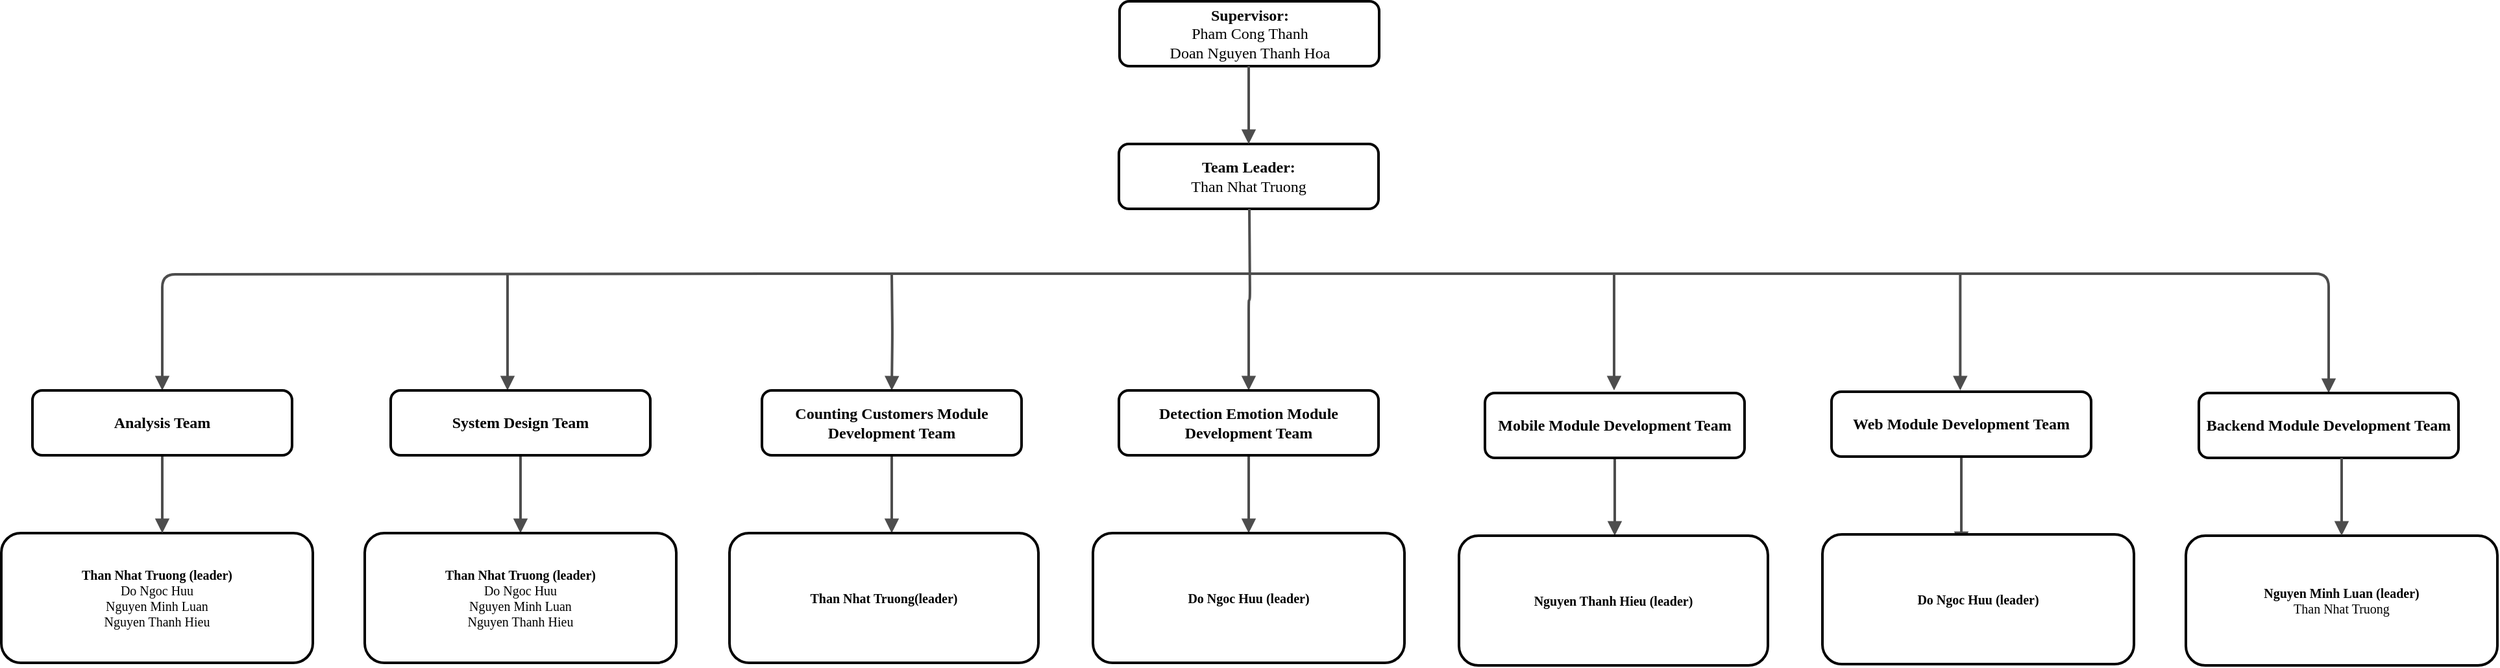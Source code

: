 <mxfile version="14.4.3" type="device"><diagram name="Page-1" id="19d8dcba-68ad-dc05-1034-9cf7b2a963f6"><mxGraphModel dx="1346" dy="778" grid="1" gridSize="10" guides="1" tooltips="1" connect="1" arrows="1" fold="1" page="1" pageScale="1" pageWidth="1100" pageHeight="850" background="#ffffff" math="0" shadow="0"><root><mxCell id="0"/><mxCell id="1" parent="0"/><mxCell id="218ae93e1282097f-12" value="&lt;b&gt;Than Nhat Truong (leader)&lt;/b&gt;&lt;br&gt;Do Ngoc Huu&lt;br&gt;Nguyen Minh Luan&lt;br&gt;Nguyen Thanh Hieu" style="whiteSpace=wrap;html=1;rounded=1;shadow=0;comic=0;strokeWidth=2;fontFamily=Verdana;align=center;fontSize=10;" parent="1" vertex="1"><mxGeometry x="399" y="440" width="240" height="100" as="geometry"/></mxCell><mxCell id="218ae93e1282097f-42" value="" style="edgeStyle=orthogonalEdgeStyle;rounded=1;html=1;labelBackgroundColor=none;endArrow=block;endFill=1;strokeColor=#4D4D4D;strokeWidth=2;fontFamily=Verdana;fontSize=12;fontStyle=1" parent="1" target="6257edae8c83ed4a-12" edge="1"><mxGeometry relative="1" as="geometry"><mxPoint x="1085" y="240" as="sourcePoint"/></mxGeometry></mxCell><mxCell id="218ae93e1282097f-45" value="" style="edgeStyle=elbowEdgeStyle;rounded=1;html=1;labelBackgroundColor=none;endArrow=block;endFill=1;strokeColor=#4D4D4D;strokeWidth=2;fontFamily=Verdana;fontSize=12;fontStyle=1" parent="1" target="6257edae8c83ed4a-21" edge="1"><mxGeometry relative="1" as="geometry"><mxPoint x="789" y="240" as="sourcePoint"/></mxGeometry></mxCell><mxCell id="218ae93e1282097f-46" value="" style="edgeStyle=orthogonalEdgeStyle;rounded=1;html=1;labelBackgroundColor=none;endArrow=block;endFill=1;strokeColor=#4D4D4D;strokeWidth=2;fontFamily=Verdana;fontSize=12;fontStyle=1" parent="1" target="218ae93e1282097f-8" edge="1"><mxGeometry relative="1" as="geometry"><mxPoint x="990" y="240" as="sourcePoint"/></mxGeometry></mxCell><mxCell id="218ae93e1282097f-47" value="" style="edgeStyle=orthogonalEdgeStyle;rounded=1;html=1;labelBackgroundColor=none;endArrow=block;endFill=1;strokeColor=#4D4D4D;strokeWidth=2;fontFamily=Verdana;fontSize=12;fontStyle=1;entryX=0.5;entryY=0;entryDx=0;entryDy=0;" parent="1" target="6yu_U1ot-0wTYPTdt375-10" edge="1"><mxGeometry relative="1" as="geometry"><mxPoint x="990" y="240" as="sourcePoint"/><mxPoint x="2091" y="310" as="targetPoint"/><Array as="points"><mxPoint x="2192" y="240"/></Array></mxGeometry></mxCell><mxCell id="218ae93e1282097f-49" value="" style="edgeStyle=elbowEdgeStyle;rounded=1;html=1;labelBackgroundColor=none;endArrow=block;endFill=1;strokeColor=#4D4D4D;strokeWidth=2;fontFamily=Verdana;fontSize=10;" parent="1" source="218ae93e1282097f-5" edge="1"><mxGeometry relative="1" as="geometry"><mxPoint x="1909" y="450" as="targetPoint"/></mxGeometry></mxCell><mxCell id="218ae93e1282097f-50" value="" style="edgeStyle=orthogonalEdgeStyle;rounded=1;html=1;labelBackgroundColor=none;endArrow=block;endFill=1;strokeColor=#4D4D4D;strokeWidth=2;fontFamily=Verdana;fontSize=10;" parent="1" source="6257edae8c83ed4a-24" edge="1"><mxGeometry relative="1" as="geometry"><mxPoint x="1642" y="442" as="targetPoint"/></mxGeometry></mxCell><mxCell id="218ae93e1282097f-51" value="" style="edgeStyle=elbowEdgeStyle;rounded=1;html=1;labelBackgroundColor=none;endArrow=block;endFill=1;strokeColor=#4D4D4D;strokeWidth=2;fontFamily=Verdana;fontSize=10;" parent="1" source="6257edae8c83ed4a-12" edge="1"><mxGeometry relative="1" as="geometry"><mxPoint x="1085" y="440" as="targetPoint"/></mxGeometry></mxCell><mxCell id="218ae93e1282097f-52" value="" style="edgeStyle=elbowEdgeStyle;rounded=1;html=1;labelBackgroundColor=none;endArrow=block;endFill=1;strokeColor=#4D4D4D;strokeWidth=2;fontFamily=Verdana;fontSize=10;" parent="1" source="6257edae8c83ed4a-21" edge="1"><mxGeometry relative="1" as="geometry"><mxPoint x="799" y="440" as="targetPoint"/></mxGeometry></mxCell><mxCell id="218ae93e1282097f-53" value="" style="edgeStyle=elbowEdgeStyle;rounded=1;html=1;labelBackgroundColor=none;endArrow=block;endFill=1;strokeColor=#4D4D4D;strokeWidth=2;fontFamily=Verdana;fontSize=10;" parent="1" source="218ae93e1282097f-8" target="218ae93e1282097f-12" edge="1"><mxGeometry relative="1" as="geometry"/></mxCell><mxCell id="218ae93e1282097f-8" value="Analysis Team" style="whiteSpace=wrap;html=1;rounded=1;shadow=0;comic=0;strokeWidth=2;fontFamily=Verdana;align=center;fontSize=12;fontStyle=1" parent="1" vertex="1"><mxGeometry x="423" y="330" width="200" height="50" as="geometry"/></mxCell><mxCell id="6257edae8c83ed4a-21" value="System Design Team" style="whiteSpace=wrap;html=1;rounded=1;shadow=0;comic=0;strokeWidth=2;fontFamily=Verdana;align=center;fontSize=12;fontStyle=1" parent="1" vertex="1"><mxGeometry x="699" y="330" width="200" height="50" as="geometry"/></mxCell><mxCell id="6257edae8c83ed4a-12" value="Counting Customers Module Development Team" style="whiteSpace=wrap;html=1;rounded=1;shadow=0;comic=0;strokeWidth=2;fontFamily=Verdana;align=center;fontSize=12;fontStyle=1" parent="1" vertex="1"><mxGeometry x="985" y="330" width="200" height="50" as="geometry"/></mxCell><mxCell id="6257edae8c83ed4a-1" value="Team Leader:&lt;br&gt;&lt;span style=&quot;font-weight: normal&quot;&gt;Than Nhat Truong&lt;/span&gt;" style="whiteSpace=wrap;html=1;rounded=1;shadow=0;comic=0;strokeWidth=2;fontFamily=Verdana;align=center;fontSize=12;fontStyle=1" parent="1" vertex="1"><mxGeometry x="1260" y="140" width="200" height="50" as="geometry"/></mxCell><mxCell id="6257edae8c83ed4a-24" value="Mobile Module Development Team" style="whiteSpace=wrap;html=1;rounded=1;shadow=0;comic=0;strokeWidth=2;fontFamily=Verdana;align=center;fontSize=12;fontStyle=1" parent="1" vertex="1"><mxGeometry x="1542" y="332" width="200" height="50" as="geometry"/></mxCell><mxCell id="218ae93e1282097f-5" value="Web Module Development Team" style="whiteSpace=wrap;html=1;rounded=1;shadow=0;comic=0;strokeWidth=2;fontFamily=Verdana;align=center;fontSize=12;fontStyle=1" parent="1" vertex="1"><mxGeometry x="1809" y="331" width="200" height="50" as="geometry"/></mxCell><mxCell id="6yu_U1ot-0wTYPTdt375-3" value="Supervisor:&lt;br&gt;&lt;span style=&quot;font-weight: normal&quot;&gt;Pham Cong Thanh&lt;/span&gt;&lt;br&gt;&lt;span style=&quot;font-weight: normal&quot;&gt;Doan Nguyen Thanh Hoa&lt;/span&gt;" style="whiteSpace=wrap;html=1;rounded=1;shadow=0;comic=0;strokeWidth=2;fontFamily=Verdana;align=center;fontSize=12;fontStyle=1" parent="1" vertex="1"><mxGeometry x="1260.5" y="30" width="200" height="50" as="geometry"/></mxCell><mxCell id="6yu_U1ot-0wTYPTdt375-5" value="" style="edgeStyle=elbowEdgeStyle;rounded=1;html=1;labelBackgroundColor=none;endArrow=block;endFill=1;strokeColor=#4D4D4D;strokeWidth=2;fontFamily=Verdana;fontSize=10;" parent="1" edge="1"><mxGeometry relative="1" as="geometry"><mxPoint x="1360" y="80" as="sourcePoint"/><mxPoint x="1360" y="140" as="targetPoint"/></mxGeometry></mxCell><mxCell id="6yu_U1ot-0wTYPTdt375-6" value="&lt;b&gt;Than Nhat Truong(leader)&lt;/b&gt;" style="whiteSpace=wrap;html=1;rounded=1;shadow=0;comic=0;strokeWidth=2;fontFamily=Verdana;align=center;fontSize=10;" parent="1" vertex="1"><mxGeometry x="960" y="440" width="238" height="100" as="geometry"/></mxCell><mxCell id="6yu_U1ot-0wTYPTdt375-7" value="&lt;b&gt;Than Nhat Truong (leader)&lt;/b&gt;&lt;br&gt;Do Ngoc Huu&lt;br&gt;Nguyen Minh Luan&lt;br&gt;Nguyen Thanh Hieu" style="whiteSpace=wrap;html=1;rounded=1;shadow=0;comic=0;strokeWidth=2;fontFamily=Verdana;align=center;fontSize=10;" parent="1" vertex="1"><mxGeometry x="679" y="440" width="240" height="100" as="geometry"/></mxCell><mxCell id="6yu_U1ot-0wTYPTdt375-8" value="&lt;b&gt;Do Ngoc Huu (leader)&lt;/b&gt;" style="whiteSpace=wrap;html=1;rounded=1;shadow=0;comic=0;strokeWidth=2;fontFamily=Verdana;align=center;fontSize=10;" parent="1" vertex="1"><mxGeometry x="1802" y="441" width="240" height="100" as="geometry"/></mxCell><mxCell id="6yu_U1ot-0wTYPTdt375-9" value="&lt;b&gt;Nguyen Thanh Hieu (leader)&lt;/b&gt;" style="whiteSpace=wrap;html=1;rounded=1;shadow=0;comic=0;strokeWidth=2;fontFamily=Verdana;align=center;fontSize=10;" parent="1" vertex="1"><mxGeometry x="1522" y="442" width="238" height="100" as="geometry"/></mxCell><mxCell id="6yu_U1ot-0wTYPTdt375-10" value="Backend Module Development Team" style="whiteSpace=wrap;html=1;rounded=1;shadow=0;comic=0;strokeWidth=2;fontFamily=Verdana;align=center;fontSize=12;fontStyle=1" parent="1" vertex="1"><mxGeometry x="2092" y="332" width="200" height="50" as="geometry"/></mxCell><mxCell id="6yu_U1ot-0wTYPTdt375-11" value="&lt;b&gt;Nguyen Minh Luan (leader)&lt;/b&gt;&lt;br&gt;Than Nhat Truong" style="whiteSpace=wrap;html=1;rounded=1;shadow=0;comic=0;strokeWidth=2;fontFamily=Verdana;align=center;fontSize=10;" parent="1" vertex="1"><mxGeometry x="2082" y="442" width="240" height="100" as="geometry"/></mxCell><mxCell id="6yu_U1ot-0wTYPTdt375-12" value="" style="edgeStyle=elbowEdgeStyle;rounded=1;html=1;labelBackgroundColor=none;endArrow=block;endFill=1;strokeColor=#4D4D4D;strokeWidth=2;fontFamily=Verdana;fontSize=10;" parent="1" edge="1"><mxGeometry relative="1" as="geometry"><mxPoint x="2202" y="382" as="sourcePoint"/><mxPoint x="2202" y="442" as="targetPoint"/></mxGeometry></mxCell><mxCell id="6yu_U1ot-0wTYPTdt375-13" value="" style="edgeStyle=orthogonalEdgeStyle;rounded=1;html=1;labelBackgroundColor=none;endArrow=block;endFill=1;strokeColor=#4D4D4D;strokeWidth=2;fontFamily=Verdana;fontSize=12;fontStyle=1" parent="1" edge="1"><mxGeometry relative="1" as="geometry"><mxPoint x="1641.5" y="240" as="sourcePoint"/><mxPoint x="1641.5" y="330" as="targetPoint"/></mxGeometry></mxCell><mxCell id="6yu_U1ot-0wTYPTdt375-14" value="" style="edgeStyle=orthogonalEdgeStyle;rounded=1;html=1;labelBackgroundColor=none;endArrow=block;endFill=1;strokeColor=#4D4D4D;strokeWidth=2;fontFamily=Verdana;fontSize=12;fontStyle=1;entryX=0.5;entryY=0;entryDx=0;entryDy=0;" parent="1" target="6yu_U1ot-0wTYPTdt375-17" edge="1"><mxGeometry relative="1" as="geometry"><mxPoint x="1360.5" y="190" as="sourcePoint"/><mxPoint x="1360.08" y="240.0" as="targetPoint"/><Array as="points"/></mxGeometry></mxCell><mxCell id="6yu_U1ot-0wTYPTdt375-16" value="" style="edgeStyle=elbowEdgeStyle;rounded=1;html=1;labelBackgroundColor=none;endArrow=block;endFill=1;strokeColor=#4D4D4D;strokeWidth=2;fontFamily=Verdana;fontSize=10;" parent="1" source="6yu_U1ot-0wTYPTdt375-17" edge="1"><mxGeometry relative="1" as="geometry"><mxPoint x="1360" y="440" as="targetPoint"/></mxGeometry></mxCell><mxCell id="6yu_U1ot-0wTYPTdt375-17" value="Detection Emotion Module Development Team" style="whiteSpace=wrap;html=1;rounded=1;shadow=0;comic=0;strokeWidth=2;fontFamily=Verdana;align=center;fontSize=12;fontStyle=1" parent="1" vertex="1"><mxGeometry x="1260" y="330" width="200" height="50" as="geometry"/></mxCell><mxCell id="6yu_U1ot-0wTYPTdt375-18" value="&lt;b&gt;Do Ngoc Huu (leader)&lt;/b&gt;" style="whiteSpace=wrap;html=1;rounded=1;shadow=0;comic=0;strokeWidth=2;fontFamily=Verdana;align=center;fontSize=10;" parent="1" vertex="1"><mxGeometry x="1240" y="440" width="240" height="100" as="geometry"/></mxCell><mxCell id="6yu_U1ot-0wTYPTdt375-20" value="" style="edgeStyle=orthogonalEdgeStyle;rounded=1;html=1;labelBackgroundColor=none;endArrow=block;endFill=1;strokeColor=#4D4D4D;strokeWidth=2;fontFamily=Verdana;fontSize=12;fontStyle=1" parent="1" edge="1"><mxGeometry relative="1" as="geometry"><mxPoint x="1908.17" y="240" as="sourcePoint"/><mxPoint x="1908.17" y="330" as="targetPoint"/></mxGeometry></mxCell></root></mxGraphModel></diagram></mxfile>